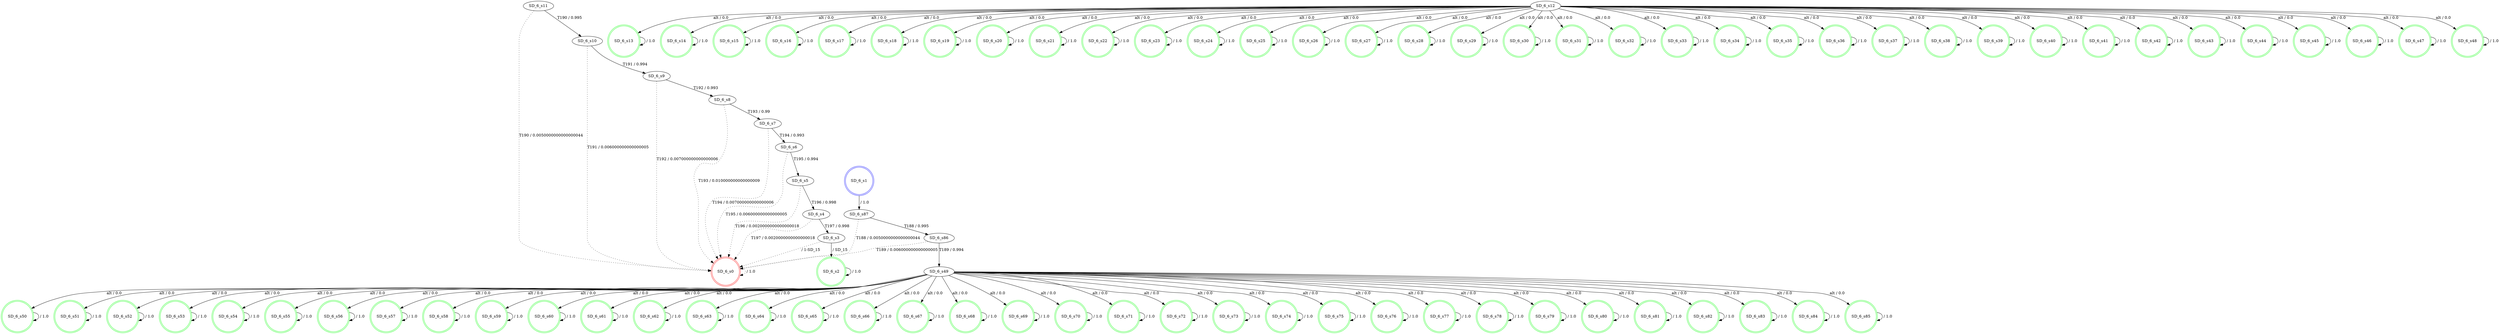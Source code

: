 digraph graphname {
SD_6_s0 [label="SD_6_s0",color=red,shape=doublecircle ];
SD_6_s1 [label="SD_6_s1",color=blue,shape=doublecircle ];
SD_6_s2 [label="SD_6_s2",color=green,shape=doublecircle ];
SD_6_s3 [label="SD_6_s3" ];
SD_6_s4 [label="SD_6_s4" ];
SD_6_s5 [label="SD_6_s5" ];
SD_6_s6 [label="SD_6_s6" ];
SD_6_s7 [label="SD_6_s7" ];
SD_6_s8 [label="SD_6_s8" ];
SD_6_s9 [label="SD_6_s9" ];
SD_6_s10 [label="SD_6_s10" ];
SD_6_s11 [label="SD_6_s11" ];
SD_6_s12 [label="SD_6_s12" ];
SD_6_s13 [label="SD_6_s13",color=green,shape=doublecircle ];
SD_6_s14 [label="SD_6_s14",color=green,shape=doublecircle ];
SD_6_s15 [label="SD_6_s15",color=green,shape=doublecircle ];
SD_6_s16 [label="SD_6_s16",color=green,shape=doublecircle ];
SD_6_s17 [label="SD_6_s17",color=green,shape=doublecircle ];
SD_6_s18 [label="SD_6_s18",color=green,shape=doublecircle ];
SD_6_s19 [label="SD_6_s19",color=green,shape=doublecircle ];
SD_6_s20 [label="SD_6_s20",color=green,shape=doublecircle ];
SD_6_s21 [label="SD_6_s21",color=green,shape=doublecircle ];
SD_6_s22 [label="SD_6_s22",color=green,shape=doublecircle ];
SD_6_s23 [label="SD_6_s23",color=green,shape=doublecircle ];
SD_6_s24 [label="SD_6_s24",color=green,shape=doublecircle ];
SD_6_s25 [label="SD_6_s25",color=green,shape=doublecircle ];
SD_6_s26 [label="SD_6_s26",color=green,shape=doublecircle ];
SD_6_s27 [label="SD_6_s27",color=green,shape=doublecircle ];
SD_6_s28 [label="SD_6_s28",color=green,shape=doublecircle ];
SD_6_s29 [label="SD_6_s29",color=green,shape=doublecircle ];
SD_6_s30 [label="SD_6_s30",color=green,shape=doublecircle ];
SD_6_s31 [label="SD_6_s31",color=green,shape=doublecircle ];
SD_6_s32 [label="SD_6_s32",color=green,shape=doublecircle ];
SD_6_s33 [label="SD_6_s33",color=green,shape=doublecircle ];
SD_6_s34 [label="SD_6_s34",color=green,shape=doublecircle ];
SD_6_s35 [label="SD_6_s35",color=green,shape=doublecircle ];
SD_6_s36 [label="SD_6_s36",color=green,shape=doublecircle ];
SD_6_s37 [label="SD_6_s37",color=green,shape=doublecircle ];
SD_6_s38 [label="SD_6_s38",color=green,shape=doublecircle ];
SD_6_s39 [label="SD_6_s39",color=green,shape=doublecircle ];
SD_6_s40 [label="SD_6_s40",color=green,shape=doublecircle ];
SD_6_s41 [label="SD_6_s41",color=green,shape=doublecircle ];
SD_6_s42 [label="SD_6_s42",color=green,shape=doublecircle ];
SD_6_s43 [label="SD_6_s43",color=green,shape=doublecircle ];
SD_6_s44 [label="SD_6_s44",color=green,shape=doublecircle ];
SD_6_s45 [label="SD_6_s45",color=green,shape=doublecircle ];
SD_6_s46 [label="SD_6_s46",color=green,shape=doublecircle ];
SD_6_s47 [label="SD_6_s47",color=green,shape=doublecircle ];
SD_6_s48 [label="SD_6_s48",color=green,shape=doublecircle ];
SD_6_s49 [label="SD_6_s49" ];
SD_6_s50 [label="SD_6_s50",color=green,shape=doublecircle ];
SD_6_s51 [label="SD_6_s51",color=green,shape=doublecircle ];
SD_6_s52 [label="SD_6_s52",color=green,shape=doublecircle ];
SD_6_s53 [label="SD_6_s53",color=green,shape=doublecircle ];
SD_6_s54 [label="SD_6_s54",color=green,shape=doublecircle ];
SD_6_s55 [label="SD_6_s55",color=green,shape=doublecircle ];
SD_6_s56 [label="SD_6_s56",color=green,shape=doublecircle ];
SD_6_s57 [label="SD_6_s57",color=green,shape=doublecircle ];
SD_6_s58 [label="SD_6_s58",color=green,shape=doublecircle ];
SD_6_s59 [label="SD_6_s59",color=green,shape=doublecircle ];
SD_6_s60 [label="SD_6_s60",color=green,shape=doublecircle ];
SD_6_s61 [label="SD_6_s61",color=green,shape=doublecircle ];
SD_6_s62 [label="SD_6_s62",color=green,shape=doublecircle ];
SD_6_s63 [label="SD_6_s63",color=green,shape=doublecircle ];
SD_6_s64 [label="SD_6_s64",color=green,shape=doublecircle ];
SD_6_s65 [label="SD_6_s65",color=green,shape=doublecircle ];
SD_6_s66 [label="SD_6_s66",color=green,shape=doublecircle ];
SD_6_s67 [label="SD_6_s67",color=green,shape=doublecircle ];
SD_6_s68 [label="SD_6_s68",color=green,shape=doublecircle ];
SD_6_s69 [label="SD_6_s69",color=green,shape=doublecircle ];
SD_6_s70 [label="SD_6_s70",color=green,shape=doublecircle ];
SD_6_s71 [label="SD_6_s71",color=green,shape=doublecircle ];
SD_6_s72 [label="SD_6_s72",color=green,shape=doublecircle ];
SD_6_s73 [label="SD_6_s73",color=green,shape=doublecircle ];
SD_6_s74 [label="SD_6_s74",color=green,shape=doublecircle ];
SD_6_s75 [label="SD_6_s75",color=green,shape=doublecircle ];
SD_6_s76 [label="SD_6_s76",color=green,shape=doublecircle ];
SD_6_s77 [label="SD_6_s77",color=green,shape=doublecircle ];
SD_6_s78 [label="SD_6_s78",color=green,shape=doublecircle ];
SD_6_s79 [label="SD_6_s79",color=green,shape=doublecircle ];
SD_6_s80 [label="SD_6_s80",color=green,shape=doublecircle ];
SD_6_s81 [label="SD_6_s81",color=green,shape=doublecircle ];
SD_6_s82 [label="SD_6_s82",color=green,shape=doublecircle ];
SD_6_s83 [label="SD_6_s83",color=green,shape=doublecircle ];
SD_6_s84 [label="SD_6_s84",color=green,shape=doublecircle ];
SD_6_s85 [label="SD_6_s85",color=green,shape=doublecircle ];
SD_6_s86 [label="SD_6_s86" ];
SD_6_s87 [label="SD_6_s87" ];
SD_6_s0 -> SD_6_s0 [label=" / 1.0", style=dotted];
SD_6_s1 -> SD_6_s87 [label=" / 1.0"];
SD_6_s2 -> SD_6_s2 [label=" / 1.0"];
SD_6_s3 -> SD_6_s2 [label=" / SD_15"];
SD_6_s3 -> SD_6_s0 [label=" / 1-SD_15", style=dotted];
SD_6_s4 -> SD_6_s3 [label="T197 / 0.998"];
SD_6_s4 -> SD_6_s0 [label="T197 / 0.0020000000000000018", style=dotted];
SD_6_s5 -> SD_6_s4 [label="T196 / 0.998"];
SD_6_s5 -> SD_6_s0 [label="T196 / 0.0020000000000000018", style=dotted];
SD_6_s6 -> SD_6_s5 [label="T195 / 0.994"];
SD_6_s6 -> SD_6_s0 [label="T195 / 0.006000000000000005", style=dotted];
SD_6_s7 -> SD_6_s6 [label="T194 / 0.993"];
SD_6_s7 -> SD_6_s0 [label="T194 / 0.007000000000000006", style=dotted];
SD_6_s8 -> SD_6_s7 [label="T193 / 0.99"];
SD_6_s8 -> SD_6_s0 [label="T193 / 0.010000000000000009", style=dotted];
SD_6_s9 -> SD_6_s8 [label="T192 / 0.993"];
SD_6_s9 -> SD_6_s0 [label="T192 / 0.007000000000000006", style=dotted];
SD_6_s10 -> SD_6_s9 [label="T191 / 0.994"];
SD_6_s10 -> SD_6_s0 [label="T191 / 0.006000000000000005", style=dotted];
SD_6_s11 -> SD_6_s10 [label="T190 / 0.995"];
SD_6_s11 -> SD_6_s0 [label="T190 / 0.0050000000000000044", style=dotted];
SD_6_s12 -> SD_6_s13 [label="alt / 0.0"];
SD_6_s12 -> SD_6_s14 [label="alt / 0.0"];
SD_6_s12 -> SD_6_s15 [label="alt / 0.0"];
SD_6_s12 -> SD_6_s16 [label="alt / 0.0"];
SD_6_s12 -> SD_6_s17 [label="alt / 0.0"];
SD_6_s12 -> SD_6_s18 [label="alt / 0.0"];
SD_6_s12 -> SD_6_s19 [label="alt / 0.0"];
SD_6_s12 -> SD_6_s20 [label="alt / 0.0"];
SD_6_s12 -> SD_6_s21 [label="alt / 0.0"];
SD_6_s12 -> SD_6_s22 [label="alt / 0.0"];
SD_6_s12 -> SD_6_s23 [label="alt / 0.0"];
SD_6_s12 -> SD_6_s24 [label="alt / 0.0"];
SD_6_s12 -> SD_6_s25 [label="alt / 0.0"];
SD_6_s12 -> SD_6_s26 [label="alt / 0.0"];
SD_6_s12 -> SD_6_s27 [label="alt / 0.0"];
SD_6_s12 -> SD_6_s28 [label="alt / 0.0"];
SD_6_s12 -> SD_6_s29 [label="alt / 0.0"];
SD_6_s12 -> SD_6_s30 [label="alt / 0.0"];
SD_6_s12 -> SD_6_s31 [label="alt / 0.0"];
SD_6_s12 -> SD_6_s32 [label="alt / 0.0"];
SD_6_s12 -> SD_6_s33 [label="alt / 0.0"];
SD_6_s12 -> SD_6_s34 [label="alt / 0.0"];
SD_6_s12 -> SD_6_s35 [label="alt / 0.0"];
SD_6_s12 -> SD_6_s36 [label="alt / 0.0"];
SD_6_s12 -> SD_6_s37 [label="alt / 0.0"];
SD_6_s12 -> SD_6_s38 [label="alt / 0.0"];
SD_6_s12 -> SD_6_s39 [label="alt / 0.0"];
SD_6_s12 -> SD_6_s40 [label="alt / 0.0"];
SD_6_s12 -> SD_6_s41 [label="alt / 0.0"];
SD_6_s12 -> SD_6_s42 [label="alt / 0.0"];
SD_6_s12 -> SD_6_s43 [label="alt / 0.0"];
SD_6_s12 -> SD_6_s44 [label="alt / 0.0"];
SD_6_s12 -> SD_6_s45 [label="alt / 0.0"];
SD_6_s12 -> SD_6_s46 [label="alt / 0.0"];
SD_6_s12 -> SD_6_s47 [label="alt / 0.0"];
SD_6_s12 -> SD_6_s48 [label="alt / 0.0"];
SD_6_s13 -> SD_6_s13 [label=" / 1.0"];
SD_6_s14 -> SD_6_s14 [label=" / 1.0"];
SD_6_s15 -> SD_6_s15 [label=" / 1.0"];
SD_6_s16 -> SD_6_s16 [label=" / 1.0"];
SD_6_s17 -> SD_6_s17 [label=" / 1.0"];
SD_6_s18 -> SD_6_s18 [label=" / 1.0"];
SD_6_s19 -> SD_6_s19 [label=" / 1.0"];
SD_6_s20 -> SD_6_s20 [label=" / 1.0"];
SD_6_s21 -> SD_6_s21 [label=" / 1.0"];
SD_6_s22 -> SD_6_s22 [label=" / 1.0"];
SD_6_s23 -> SD_6_s23 [label=" / 1.0"];
SD_6_s24 -> SD_6_s24 [label=" / 1.0"];
SD_6_s25 -> SD_6_s25 [label=" / 1.0"];
SD_6_s26 -> SD_6_s26 [label=" / 1.0"];
SD_6_s27 -> SD_6_s27 [label=" / 1.0"];
SD_6_s28 -> SD_6_s28 [label=" / 1.0"];
SD_6_s29 -> SD_6_s29 [label=" / 1.0"];
SD_6_s30 -> SD_6_s30 [label=" / 1.0"];
SD_6_s31 -> SD_6_s31 [label=" / 1.0"];
SD_6_s32 -> SD_6_s32 [label=" / 1.0"];
SD_6_s33 -> SD_6_s33 [label=" / 1.0"];
SD_6_s34 -> SD_6_s34 [label=" / 1.0"];
SD_6_s35 -> SD_6_s35 [label=" / 1.0"];
SD_6_s36 -> SD_6_s36 [label=" / 1.0"];
SD_6_s37 -> SD_6_s37 [label=" / 1.0"];
SD_6_s38 -> SD_6_s38 [label=" / 1.0"];
SD_6_s39 -> SD_6_s39 [label=" / 1.0"];
SD_6_s40 -> SD_6_s40 [label=" / 1.0"];
SD_6_s41 -> SD_6_s41 [label=" / 1.0"];
SD_6_s42 -> SD_6_s42 [label=" / 1.0"];
SD_6_s43 -> SD_6_s43 [label=" / 1.0"];
SD_6_s44 -> SD_6_s44 [label=" / 1.0"];
SD_6_s45 -> SD_6_s45 [label=" / 1.0"];
SD_6_s46 -> SD_6_s46 [label=" / 1.0"];
SD_6_s47 -> SD_6_s47 [label=" / 1.0"];
SD_6_s48 -> SD_6_s48 [label=" / 1.0"];
SD_6_s49 -> SD_6_s50 [label="alt / 0.0"];
SD_6_s49 -> SD_6_s51 [label="alt / 0.0"];
SD_6_s49 -> SD_6_s52 [label="alt / 0.0"];
SD_6_s49 -> SD_6_s53 [label="alt / 0.0"];
SD_6_s49 -> SD_6_s54 [label="alt / 0.0"];
SD_6_s49 -> SD_6_s55 [label="alt / 0.0"];
SD_6_s49 -> SD_6_s56 [label="alt / 0.0"];
SD_6_s49 -> SD_6_s57 [label="alt / 0.0"];
SD_6_s49 -> SD_6_s58 [label="alt / 0.0"];
SD_6_s49 -> SD_6_s59 [label="alt / 0.0"];
SD_6_s49 -> SD_6_s60 [label="alt / 0.0"];
SD_6_s49 -> SD_6_s61 [label="alt / 0.0"];
SD_6_s49 -> SD_6_s62 [label="alt / 0.0"];
SD_6_s49 -> SD_6_s63 [label="alt / 0.0"];
SD_6_s49 -> SD_6_s64 [label="alt / 0.0"];
SD_6_s49 -> SD_6_s65 [label="alt / 0.0"];
SD_6_s49 -> SD_6_s66 [label="alt / 0.0"];
SD_6_s49 -> SD_6_s67 [label="alt / 0.0"];
SD_6_s49 -> SD_6_s68 [label="alt / 0.0"];
SD_6_s49 -> SD_6_s69 [label="alt / 0.0"];
SD_6_s49 -> SD_6_s70 [label="alt / 0.0"];
SD_6_s49 -> SD_6_s71 [label="alt / 0.0"];
SD_6_s49 -> SD_6_s72 [label="alt / 0.0"];
SD_6_s49 -> SD_6_s73 [label="alt / 0.0"];
SD_6_s49 -> SD_6_s74 [label="alt / 0.0"];
SD_6_s49 -> SD_6_s75 [label="alt / 0.0"];
SD_6_s49 -> SD_6_s76 [label="alt / 0.0"];
SD_6_s49 -> SD_6_s77 [label="alt / 0.0"];
SD_6_s49 -> SD_6_s78 [label="alt / 0.0"];
SD_6_s49 -> SD_6_s79 [label="alt / 0.0"];
SD_6_s49 -> SD_6_s80 [label="alt / 0.0"];
SD_6_s49 -> SD_6_s81 [label="alt / 0.0"];
SD_6_s49 -> SD_6_s82 [label="alt / 0.0"];
SD_6_s49 -> SD_6_s83 [label="alt / 0.0"];
SD_6_s49 -> SD_6_s84 [label="alt / 0.0"];
SD_6_s49 -> SD_6_s85 [label="alt / 0.0"];
SD_6_s50 -> SD_6_s50 [label=" / 1.0"];
SD_6_s51 -> SD_6_s51 [label=" / 1.0"];
SD_6_s52 -> SD_6_s52 [label=" / 1.0"];
SD_6_s53 -> SD_6_s53 [label=" / 1.0"];
SD_6_s54 -> SD_6_s54 [label=" / 1.0"];
SD_6_s55 -> SD_6_s55 [label=" / 1.0"];
SD_6_s56 -> SD_6_s56 [label=" / 1.0"];
SD_6_s57 -> SD_6_s57 [label=" / 1.0"];
SD_6_s58 -> SD_6_s58 [label=" / 1.0"];
SD_6_s59 -> SD_6_s59 [label=" / 1.0"];
SD_6_s60 -> SD_6_s60 [label=" / 1.0"];
SD_6_s61 -> SD_6_s61 [label=" / 1.0"];
SD_6_s62 -> SD_6_s62 [label=" / 1.0"];
SD_6_s63 -> SD_6_s63 [label=" / 1.0"];
SD_6_s64 -> SD_6_s64 [label=" / 1.0"];
SD_6_s65 -> SD_6_s65 [label=" / 1.0"];
SD_6_s66 -> SD_6_s66 [label=" / 1.0"];
SD_6_s67 -> SD_6_s67 [label=" / 1.0"];
SD_6_s68 -> SD_6_s68 [label=" / 1.0"];
SD_6_s69 -> SD_6_s69 [label=" / 1.0"];
SD_6_s70 -> SD_6_s70 [label=" / 1.0"];
SD_6_s71 -> SD_6_s71 [label=" / 1.0"];
SD_6_s72 -> SD_6_s72 [label=" / 1.0"];
SD_6_s73 -> SD_6_s73 [label=" / 1.0"];
SD_6_s74 -> SD_6_s74 [label=" / 1.0"];
SD_6_s75 -> SD_6_s75 [label=" / 1.0"];
SD_6_s76 -> SD_6_s76 [label=" / 1.0"];
SD_6_s77 -> SD_6_s77 [label=" / 1.0"];
SD_6_s78 -> SD_6_s78 [label=" / 1.0"];
SD_6_s79 -> SD_6_s79 [label=" / 1.0"];
SD_6_s80 -> SD_6_s80 [label=" / 1.0"];
SD_6_s81 -> SD_6_s81 [label=" / 1.0"];
SD_6_s82 -> SD_6_s82 [label=" / 1.0"];
SD_6_s83 -> SD_6_s83 [label=" / 1.0"];
SD_6_s84 -> SD_6_s84 [label=" / 1.0"];
SD_6_s85 -> SD_6_s85 [label=" / 1.0"];
SD_6_s86 -> SD_6_s49 [label="T189 / 0.994"];
SD_6_s86 -> SD_6_s0 [label="T189 / 0.006000000000000005", style=dotted];
SD_6_s87 -> SD_6_s86 [label="T188 / 0.995"];
SD_6_s87 -> SD_6_s0 [label="T188 / 0.0050000000000000044", style=dotted];
}